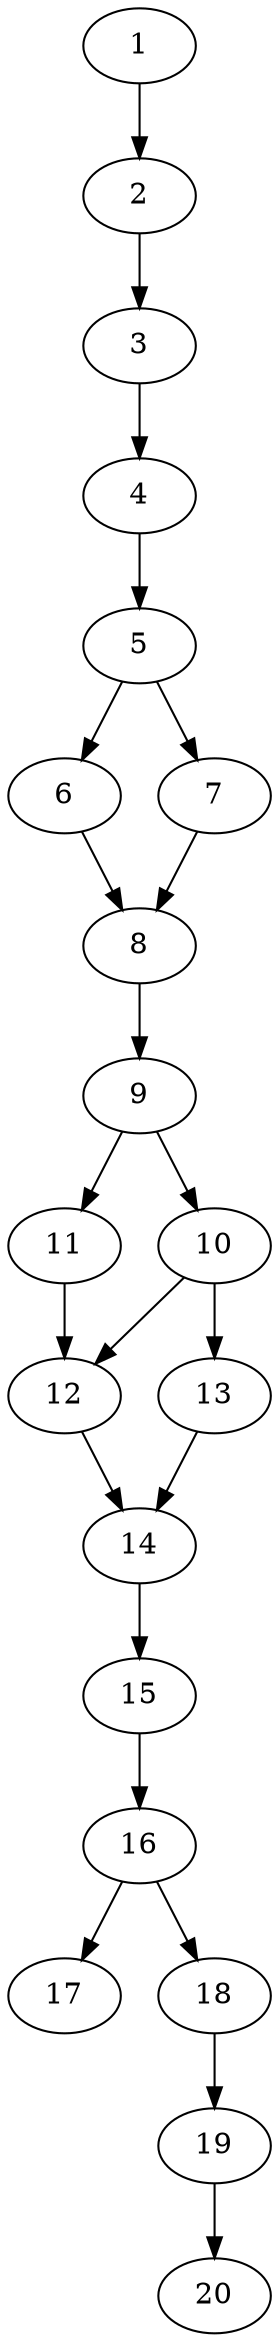 // DAG automatically generated by daggen at Thu Oct  3 13:58:43 2019
// ./daggen --dot -n 20 --ccr 0.5 --fat 0.3 --regular 0.5 --density 0.7 --mindata 5242880 --maxdata 52428800 
digraph G {
  1 [size="98480128", alpha="0.15", expect_size="49240064"] 
  1 -> 2 [size ="49240064"]
  2 [size="98635776", alpha="0.18", expect_size="49317888"] 
  2 -> 3 [size ="49317888"]
  3 [size="26783744", alpha="0.19", expect_size="13391872"] 
  3 -> 4 [size ="13391872"]
  4 [size="99121152", alpha="0.18", expect_size="49560576"] 
  4 -> 5 [size ="49560576"]
  5 [size="28602368", alpha="0.17", expect_size="14301184"] 
  5 -> 6 [size ="14301184"]
  5 -> 7 [size ="14301184"]
  6 [size="66260992", alpha="0.01", expect_size="33130496"] 
  6 -> 8 [size ="33130496"]
  7 [size="12150784", alpha="0.18", expect_size="6075392"] 
  7 -> 8 [size ="6075392"]
  8 [size="43991040", alpha="0.12", expect_size="21995520"] 
  8 -> 9 [size ="21995520"]
  9 [size="28758016", alpha="0.13", expect_size="14379008"] 
  9 -> 10 [size ="14379008"]
  9 -> 11 [size ="14379008"]
  10 [size="74141696", alpha="0.17", expect_size="37070848"] 
  10 -> 12 [size ="37070848"]
  10 -> 13 [size ="37070848"]
  11 [size="14745600", alpha="0.09", expect_size="7372800"] 
  11 -> 12 [size ="7372800"]
  12 [size="84738048", alpha="0.11", expect_size="42369024"] 
  12 -> 14 [size ="42369024"]
  13 [size="75479040", alpha="0.13", expect_size="37739520"] 
  13 -> 14 [size ="37739520"]
  14 [size="72232960", alpha="0.12", expect_size="36116480"] 
  14 -> 15 [size ="36116480"]
  15 [size="63709184", alpha="0.18", expect_size="31854592"] 
  15 -> 16 [size ="31854592"]
  16 [size="51105792", alpha="0.04", expect_size="25552896"] 
  16 -> 17 [size ="25552896"]
  16 -> 18 [size ="25552896"]
  17 [size="54554624", alpha="0.15", expect_size="27277312"] 
  18 [size="45955072", alpha="0.13", expect_size="22977536"] 
  18 -> 19 [size ="22977536"]
  19 [size="103356416", alpha="0.01", expect_size="51678208"] 
  19 -> 20 [size ="51678208"]
  20 [size="72517632", alpha="0.04", expect_size="36258816"] 
}
